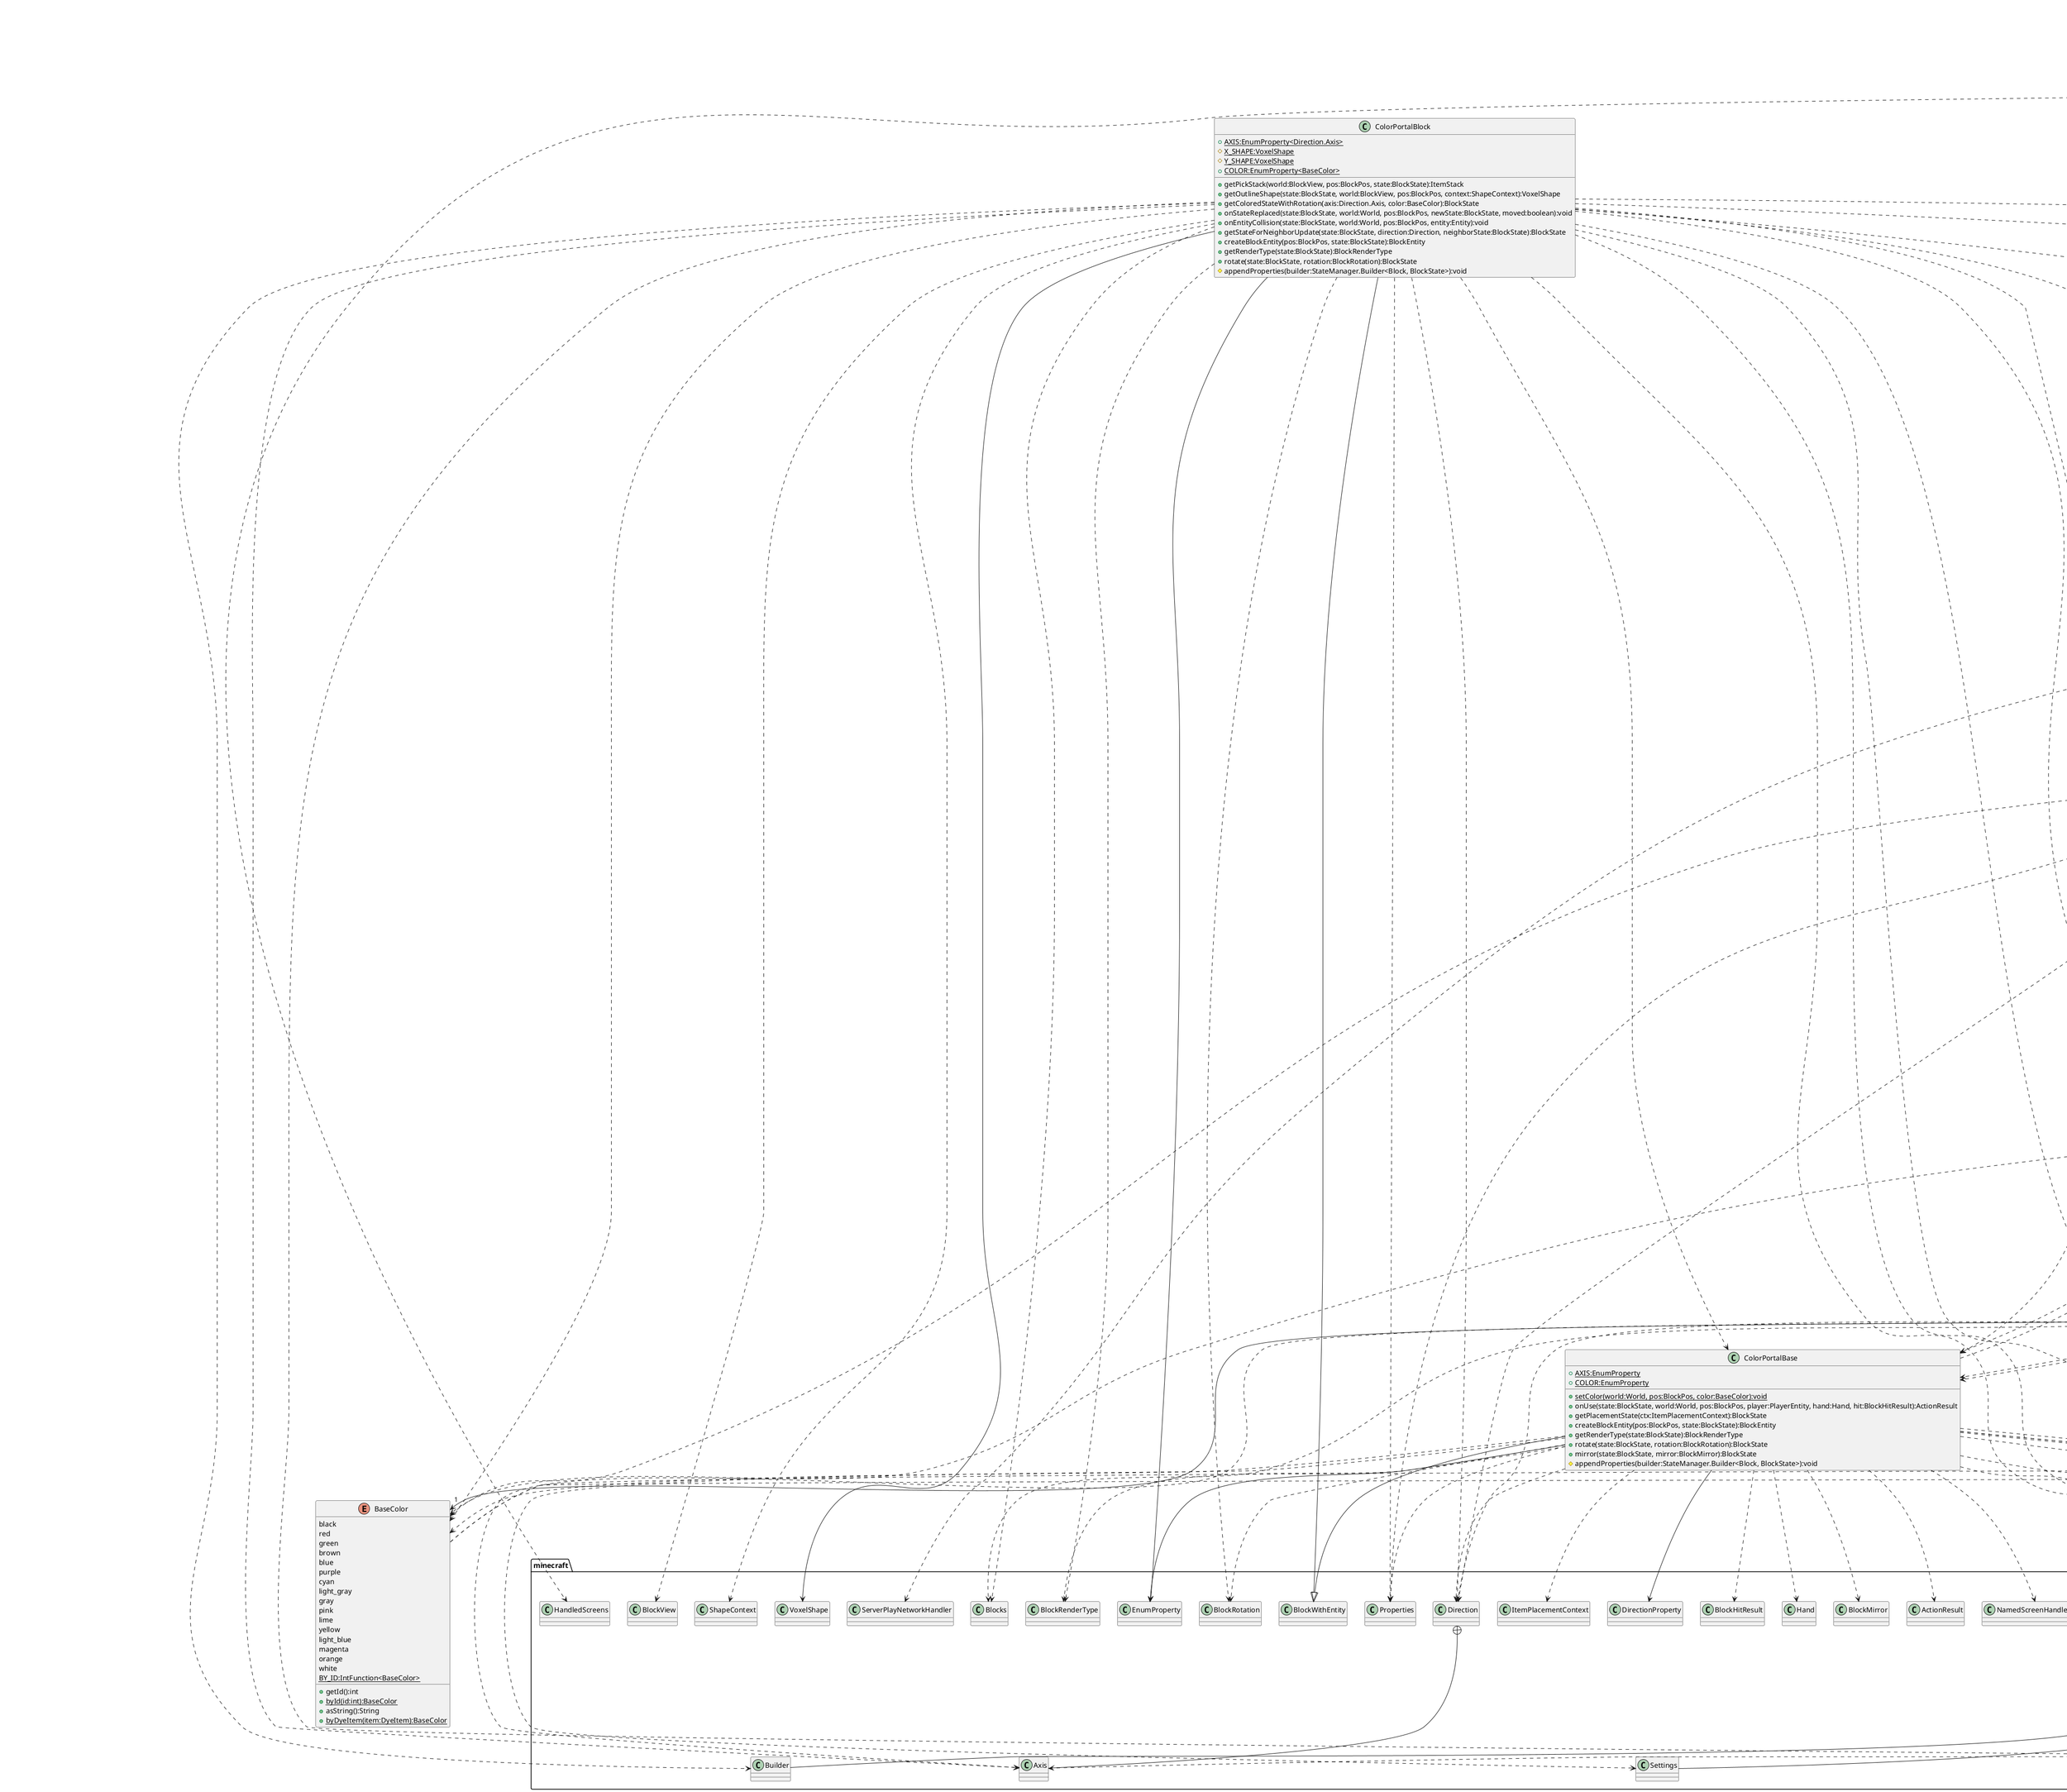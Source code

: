@startuml
class ColorPortals {
  {static} + MODID:String

  {static} + ACTIVATION_GUI_TEXTURE:Identifier
  {static} + LINKING_GUI_TEXTURE:Identifier
  {static} + LINKING_BUTTON_TEXTURE:Identifier

  {static} + COLOR_PORTAL_BASE_ID:Identifier
  {static} + COLOR_PORTAL_BLOCK_ID:Identifier

  {static} + ACTIVATION_SCREEN_HANDLER_ID:Identifier
  {static} + LINKING_SCREEN_HANDLER_ID:Identifier

  {static} + DRAGON_EYE_ID;
  {static} + ENDER_DRAGON_LOOT_TABLE_ID;

  {static} + LINK_PACKET_CHANNEL_ID;

  {static} + COLOR_PORTAL_BASE:Block
  {static} + COLOR_PORTAL_BASE_ITEM:Item
  {static} + COLOR_PORATL_BASE_ENTITY:BlockEntityType<ColorPortalBaseEntity>

  {static} + COLOR_PORTAL_BLOCK:Block
  {static} + COLOR_PORATL_BLOCK_ENTITY:BlockEntityType<ColorPortalBlockEntity>

  {static} + COLOR_PORTAL_ACTIVATION_SCREEN_HANDLER:ScreenHandlerType<ColorPortalActivationScreenHandler>
  {static} + COLOR_PORTAL_LINKING_SCREEN_HANDLER:ScreenHandlerType<ColorPortalLinkingScreenHandler>

  {static} + DRAGON_EYE:Item

  + portalRegistry:ColorPortalRegistry

  onInitialize():void
}

class ColorPortalRegistry {
  - portalList:ColorPortal[]
  - portalLinks:Boolean[]
  + getById(id:int):ColorPortal
  + addPortal(portal:ColorPortal, world:World):int
  + removePortal(world:WorldAccess, id:int):void
  + linkPortal(world:World, pos:BlockPos):boolean
  + getPartnerDimension(id:int):RegistryKey<World>
  + getTeleportTarget(destination:ServerWorld, id:int, e:Entity):TeleportTarget
  {static} - baseToBlock(world:World, pos:BlockPos):void
  - blockToBase(world:WorldAccess, portal_id:int):void
  {static} - getPartnerId(id:int):int
  {static} + createFromNbt(tag:NbtCompound):ColorPortalRegistry
  {static} + writeNbt(tag:NbtCompound):NbtCompound
  - unlink(world:WorldAccess, id:int):void
  {static} - idToColorId(id:int)int
}

class ColorPortal {
  - id:int
  - origin:BlockPos
  - color:BaseColor
  - age:long
  - dimension:Identifier

  {static} + createColorPortal(world:World, pos:BlockPos, color:BaseColor):boolean
  {static} + getById(id:int):ColorPortal

  + getPos():BasePos
  + getColor():BaseColor
  + getAge():long
  + getDimension():RegistryKey<World>

  + destroy(world:WorldAccess):void
  {static} + getCost(id:int):int
  - getDistCost(dist:double):double
  - getDimCost():double
  {static} - getEuclideanHorizontalDistance(a:BlockPos, b:BlockPos):double
  {static} - getPortalBlocks(world:World, pos:BlockPos, direction:Direction):List<BlockPos>
  + getTeleportSpawn(world:ServerWorld):Vec3d
}


enum BaseColor {
  black
  red
  green
  brown
  blue
  purple
  cyan
  light_gray
  gray
  pink
  lime
  yellow
  light_blue
  magenta
  orange
  white
  {static} BY_ID:IntFunction<BaseColor>
  {method} + getId():int
  {method} {static} + byId(id:int):BaseColor
  {method} + asString():String
  {method} {static} + byDyeItem(item:DyeItem):BaseColor

}

class ColorPortalBlock {
  {static} + AXIS:EnumProperty<Direction.Axis>
  {static} # X_SHAPE:VoxelShape
  {static} # Y_SHAPE:VoxelShape
  {static} + COLOR:EnumProperty<BaseColor>

  + getPickStack(world:BlockView, pos:BlockPos, state:BlockState):ItemStack
  + getOutlineShape(state:BlockState, world:BlockView, pos:BlockPos, context:ShapeContext):VoxelShape
  + getColoredStateWithRotation(axis:Direction.Axis, color:BaseColor):BlockState
  + onStateReplaced(state:BlockState, world:World, pos:BlockPos, newState:BlockState, moved:boolean):void
  + onEntityCollision(state:BlockState, world:World, pos:BlockPos, entity:Entity):void
  + getStateForNeighborUpdate(state:BlockState, direction:Direction, neighborState:BlockState):BlockState
  + createBlockEntity(pos:BlockPos, state:BlockState):BlockEntity
  + getRenderType(state:BlockState):BlockRenderType
  + rotate(state:BlockState, rotation:BlockRotation):BlockState
  # appendProperties(builder:StateManager.Builder<Block, BlockState>):void
}

class ColorPortalBase {
  {static} + AXIS:EnumProperty
  {static} + COLOR:EnumProperty
  {static} + setColor(world:World, pos:BlockPos, color:BaseColor):void
  + onUse(state:BlockState, world:World, pos:BlockPos, player:PlayerEntity, hand:Hand, hit:BlockHitResult):ActionResult
  + getPlacementState(ctx:ItemPlacementContext):BlockState
  + createBlockEntity(pos:BlockPos, state:BlockState):BlockEntity
  + getRenderType(state:BlockState):BlockRenderType
  + rotate(state:BlockState, rotation:BlockRotation):BlockState
  + mirror(state:BlockState, mirror:BlockMirror):BlockState
  # appendProperties(builder:StateManager.Builder<Block, BlockState>):void
}

class ColorPortalBlockEntity {
  - portal_id:int
  - is_base:boolean
  + setPortalId(portal_id:int):void
  + getPortalId():int
  + setBase():void
  + isBase():boolean
  + writeNbt(nbt:NbtCompound):void
  + readNbt(nbt:NbtCompound):void
}

class ColorPortalBaseEntity {
  - portal_id:int

  + setPortalId(portal_id:int):void
  + getPortalId():int
  + createMenu(syncId:int, playerInventory:PlayerInventory, player:PlayerEntity):ScreenHandler
  + getDisplayName():Text
  + writeScreenOpeningData(player:ServerPlayerEntity, buf:PacketByteBuf):void
  + writeNbt(nbt:NbtCompound):void
  + readNbt(nbt:NbtCompound):void
}

class ClientColorPortals {
  + onInitializeClient():void
}

class ColorPortalActivationScreenHandler {
  - inv:Inventory
  - slot:Slot
  - context:ScreenHandlerContext
  + close(player:PlayerEntity):void
  + quickMove(player:PlayerEntity, slotIndex:int):ItemStack
  + canUse(player:PlayerEntity):boolean
}

class ColorPortalLinkingScreenHandler {
  - cost:int
  - pos:GlobalPos
  + context:ScreenHandlerContext

  + getCost():int
  + getPos():GlobalPos
  + quickMove(player:PlayerEntity, slotIndex:int):ItemStack
  + canUse(player:PlayerEntity):boolean
}

class ColorPortalActivationScreen {
  # drawBackground(matrices:MatrixStack, delta:float, mouseX:int, mouseY:int):void
  # init():void
  + render(matrices:MatrixStack, mouseX:int, mouseY:int, delta:float):void
}
class ColorPortalLinkingScreen {
  # drawBackground(matrices:MatrixStack, delta:float, mouseX:int, mouseY:int):void
  # init():void
  + render(matrices:MatrixStack, mouseX:int, mouseY:int, delta:float):void
  # drawForeground(matrices:MatrixStack, mouseX:int, mouseY:int):void
  - getTextX(text:String):int
}

package minecraft{
  package fabric {
    interface ModInitializer
    interface ClientModInitializer
    class FabricBlockSettings
    class FabricBlockEntityTypeBuilder
    class FabricItemSettings
    class LootTableEvents
    class ServerLifecycleEvents
    class ServerPlayNetworking
    class BlockRenderLayerMap
  }
  class PersistentState
  class ScreenHandler
  class HandledScreen<T extends ScreenHandler>
  class BlockWithEntity
  interface StringIdentifiable
  class BlockEntity
  interface ExtendedScreenHandlerFactory
  class Identifier
  class Block
  class Item
  class BlockEntityType<T extends BlockEntity>
  class ScreenHandlerType<T extends ScreenHandler>
  interface Registry
  class Registries
  class Material
  class ExtendedScreenHandlerType<T extends ScreenHandler>
  class EntityType
  class LootPool
  class "Builder" as LootPoolBuilder
  LootPool +-- LootPoolBuilder
  class ItemEntry
  class ResourceManager
  class LootManager
  class LootTable
  class "Builder" as LootTableBuilder
  LootTable +-- LootTableBuilder
  class LootTableSource
  class MinecraftServer
  class ServerPlayerEntity
  class ServerPlayNetworkHandler
  class PacketByteBuf
  class PacketSender
  class GlobalPos
  class World
  class BlockPos
  class BlockItem
  class WorldAccess
  class Direction
  class RegistryKey
  class Entity
  class Vec3d
  class NbtCompound
  class AxisDirection
  class Axis
  Direction +-- Axis
  Direciton +-- AxisDirection
  class TeleportTarget
  class ServerWorld
  class Properties
  class AirBlock
  class Blocks
  class RegistryKeys
  class DimensionTypes
  class BlockState
  class ScreenHandlerContext
  class PlayerInventory
  class PlayerEntity
  class Slot
  class ItemStack
  class Inventory
  class DyeItem
  class MutableText
  class Text
  class Style
  class Formatting
  class TextColor
  class HandledScreens
  class RenderLayer
  class MatrixStack
  class RenderSystem
  class ClientPlayNetworking
  class TexturedButtonWidget
  class ButtonWidget
  class GameRenderer
  class BlockRenderType
  class BlockView
  class EnumProperty
  class VoxelShape
  class BlockRotation
  class StateManager
  class "Builder" as StateManagerBuilder
  StateManager +-- StateManagerBuilder
  class ShapeContext
  class NamedScreenHandlerFactory
  class ActionResult
  class BlockMirror
  class Hand
  class BlockHitResult
  class DirectionProperty
  class AbstractBlock
  class "Settings" as AbstractBlockSettings
  AbstractBlock +-- AbstractBlockSettings
  class ItemPlacementContext
  class SimpleInventory
}

ColorPortals ..|> ModInitializer
ColorPortals --> "9" Identifier
ColorPortals --> "2" Block
ColorPortals --> "2" BlockEntityType
ColorPortals --> "2" Item
ColorPortals --> "2" ScreenHandlerType
ColorPortals ..> Registry
ColorPortals ..> Registries
ColorPortals ..> Material
ColorPortals ..> ExtendedScreenHandlerType
ColorPortals ..> EntityType
ColorPortals ..> LootPoolBuilder
ColorPortals ..> ItemEntry
ColorPortals ..> ResourceManager
ColorPortals ..> LootManager
ColorPortals ..> LootTableBuilder
ColorPortals ..> LootTableSource
ColorPortals ..> MinecraftServer
ColorPortals ..> ServerPlayerEntity
ColorPortals ..> ServerPlayNetworkHandler
ColorPortals ..> PacketByteBuf
ColorPortals ..> PacketSender
ColorPortals ..> GlobalPos
ColorPortals ..> World
ColorPortals ..> BlockPos
ColorPortals ..> FabricBlockSettings
ColorPortals ..> FabricBlockEntityTypeBuilder
ColorPortals ..> BlockItem
ColorPortals ..> FabricItemSettings
ColorPortals ..> LootTableEvents
ColorPortals ..> ServerLifecycleEvents
ColorPortals ..> ServerPlayNetworking
ColorPortals --* "1" ColorPortalRegistry

ColorPortalRegistry --* "32" ColorPortal
ColorPortalRegistry ..> ColorPortal
ColorPortalRegistry ..> WorldAccess
ColorPortalRegistry ..> World
ColorPortalRegistry ..> BlockPos
ColorPortalRegistry ..> Direction
ColorPortalRegistry ..> AxisDirection
ColorPortalRegistry ..> ColorPortals
ColorPortalRegistry ..> Axis
ColorPortalRegistry ..> ColorPortalBlockEntity
ColorPortalRegistry ..> ColorPortalBase
ColorPortalRegistry ..> ColorPortalBaseEntity
ColorPortalRegistry ..> BaseColor
ColorPortalRegistry ..> Block
ColorPortalRegistry ..> RegistryKey
ColorPortalRegistry ..> TeleportTarget
ColorPortalRegistry ..> ServerWorld
ColorPortalRegistry ..> Properties
ColorPortalRegistry ..> Entity
ColorPortalRegistry ..> Vec3d
ColorPortalRegistry ..> NbtCompound
ColorPortalRegistry ..> BlockState

ColorPortal --> "1" BlockPos
ColorPortal --> "1" BaseColor
ColorPortal --> "1" Identifier
ColorPortal ..> World
ColorPortal ..> BlockEntity
ColorPortal ..> ColorPortalBaseEntity
ColorPortal ..> ColorPortals
ColorPortal ..> Direction
ColorPortal ..> ColorPortalBase
ColorPortal ..> Axis
ColorPortal ..> ColorPortalBlockEntity
ColorPortal ..> ColorPortalBaseEntity
ColorPortal ..> RegistryKey
ColorPortal ..> RegistryKeys
ColorPortal ..> WorldAccess
ColorPortal ..> ColorPortalBase
ColorPortal ..> DimensionTypes
ColorPortal ..> AirBlock
ColorPortal ..> Blocks
ColorPortal ..> NbtCompound
ColorPortal ..> Vec3d
ColorPortal ..> ServerWorld
ColorPortal ..> BlockState

ColorPortalLinkingScreenHandler --|> ScreenHandler
ColorPortalLinkingScreenHandler --> GlobalPos
ColorPortalLinkingScreenHandler --> ScreenHandlerContext
ColorPortalLinkingScreenHandler ..> PlayerInventory
ColorPortalLinkingScreenHandler ..> PacketByteBuf
ColorPortalLinkingScreenHandler ..> World
ColorPortalLinkingScreenHandler ..> ColorPortals
ColorPortalLinkingScreenHandler ..> BlockPos
ColorPortalLinkingScreenHandler ..> Slot
ColorPortalLinkingScreenHandler ..> ItemStack
ColorPortalLinkingScreenHandler ..> PlayerEntity

ColorPortalActivationScreenHandler --|> ScreenHandler
ColorPortalActivationScreenHandler --> Inventory
ColorPortalActivationScreenHandler --> Slot
ColorPortalActivationScreenHandler --> ScreenHandlerContext
ColorPortalActivationScreenHandler ..> PlayerInventory
ColorPortalActivationScreenHandler ..> ColorPortals
ColorPortalActivationScreenHandler ..> ItemStack
ColorPortalActivationScreenHandler ..> DyeItem
ColorPortalActivationScreenHandler ..> PlayerEntity
ColorPortalActivationScreenHandler ..> ColorPortal
ColorPortalActivationScreenHandler ..> BaseColor
ColorPortalActivationScreenHandler ..> MutableText
ColorPortalActivationScreenHandler ..> Text
ColorPortalActivationScreenHandler ..> Style
ColorPortalActivationScreenHandler ..> TextColor
ColorPortalActivationScreenHandler ..> Formatting

ClientColorPortals ..|> ClientModInitializer
ClientColorPortals ..> HandledScreens
ClientColorPortals ..> ColorPortalActivationScreen
ClientColorPortals ..> ColorPortalLinkingScreen
ClientColorPortals ..> BlockRenderLayerMap
ClientColorPortals ..> ColorPortals
ClientColorPortals ..> RenderLayer

ColorPortalLinkingScreen --|> HandledScreen
ColorPortalLinkingScreen ..> ColorPortalLinkingScreenHandler
ColorPortalLinkingScreen ..> PlayerInventory
ColorPortalLinkingScreen ..> Text
ColorPortalLinkingScreen ..> MatrixStack
ColorPortalLinkingScreen ..> RenderSystem
ColorPortalLinkingScreen ..> ColorPortals
ColorPortalLinkingScreen ..> GameRenderer
ColorPortalLinkingScreen ..> TexturedButtonWidget
ColorPortalLinkingScreen ..> ButtonWidget
ColorPortalLinkingScreen ..> PacketByteBuf
ColorPortalLinkingScreen ..> GlobalPos
ColorPortalLinkingScreen ..> ClientPlayNetworking

ColorPortalActivationScreen --|> HandledScreen
ColorPortalActivationScreen ..> ColorPortalActivationScreenHandler
ColorPortalActivationScreen ..> PlayerInventory
ColorPortalActivationScreen ..> Text
ColorPortalActivationScreen ..> MatrixStack
ColorPortalActivationScreen ..> RenderSystem
ColorPortalActivationScreen ..> ColorPortals
ColorPortalActivationScreen ..> GameRenderer
ColorPortalActivationScreen ..> Slot

ColorPortalBlock --|> BlockWithEntity
ColorPortalBlock --> EnumProperty
ColorPortalBlock --> VoxelShape
ColorPortalBlock ..> Axis
ColorPortalBlock ..> Properties
ColorPortalBlock ..> Block
ColorPortalBlock ..> BaseColor
ColorPortalBlock ..> BlockRenderType
ColorPortalBlock ..> BlockState
ColorPortalBlock ..> BlockView
ColorPortalBlock ..> BlockPos
ColorPortalBlock ..> ShapeContext
ColorPortalBlock ..> ItemStack
ColorPortalBlock ..> BlockRotation
ColorPortalBlock ..> StateManagerBuilder
ColorPortalBlock ..> BlockEntity
ColorPortalBlock ..> ColorPortalBlockEntity
ColorPortalBlock ..> WorldAccess
ColorPortalBlock ..> Direction
ColorPortalBlock ..> ColorPortal
ColorPortalBlock ..> Blocks
ColorPortalBlock ..> ColorPortals
ColorPortalBlock ..> ColorPortalBase
ColorPortalBlock ..> AxisDirection
ColorPortalBlock ..> Entity

ColorPortalBase --|> BlockWithEntity
ColorPortalBase --> EnumProperty
ColorPortalBase --> DirectionProperty
ColorPortalBase ..> Properties
ColorPortalBase ..> BaseColor
ColorPortalBase ..> AbstractBlockSettings
ColorPortalBase ..> Direction
ColorPortalBase ..> Block
ColorPortalBase ..> BlockRenderType
ColorPortalBase ..> BlockState
ColorPortalBase ..> BlockEntity
ColorPortalBase ..> PlayerEntity
ColorPortalBase ..> ItemPlacementContext
ColorPortalBase ..> NamedScreenHandlerFactory
ColorPortalBase ..> StateManager
ColorPortalBase ..> ActionResult
ColorPortalBase ..> BlockMirror
ColorPortalBase ..> BlockRotation
ColorPortalBase ..> Hand
ColorPortalBase ..> BlockHitResult
ColorPortalBase ..> BlockPos
ColorPortalBase ..> World
ColorPortalBase ..> ColorPortalBaseEntity

ColorPortalBaseEntity ..|> ExtendedScreenHandlerFactory
ColorPortalBaseEntity --|> BlockEntity
ColorPortalBaseEntity ..> BlockState
ColorPortalBaseEntity ..> BlockEntity
ColorPortalBaseEntity ..> PlayerEntity
ColorPortalBaseEntity ..> PlayerInventory
ColorPortalBaseEntity ..> SimpleInventory
ColorPortalBaseEntity ..> NbtCompound
ColorPortalBaseEntity ..> PacketByteBuf
ColorPortalBaseEntity ..> ScreenHandler
ColorPortalBaseEntity ..> ScreenHandlerContext
ColorPortalBaseEntity ..> ServerPlayerEntity
ColorPortalBaseEntity ..> Text
ColorPortalBaseEntity ..> BlockPos
ColorPortalBaseEntity ..> GlobalPos
ColorPortalBaseEntity ..> ColorPortal
ColorPortalBaseEntity ..> ColorPortals
ColorPortalBaseEntity ..> ColorPortalBase
ColorPortalBaseEntity ..> ColorPortalActivationScreenHandler
ColorPortalBaseEntity ..> ColorPortalLinkingScreenHandler

ColorPortalBlockEntity --|> BlockEntity
ColorPortalBlockEntity ..> BlockState
ColorPortalBlockEntity ..> BlockEntity
ColorPortalBlockEntity ..> NbtCompound
ColorPortalBlockEntity ..> BlockPos
ColorPortalBlockEntity ..> ColorPortals

BaseColor ..|> StringIdentifiable
BaseColor ..> DyeItem


















ColorPortalRegistry --|> PersistentState

@enduml